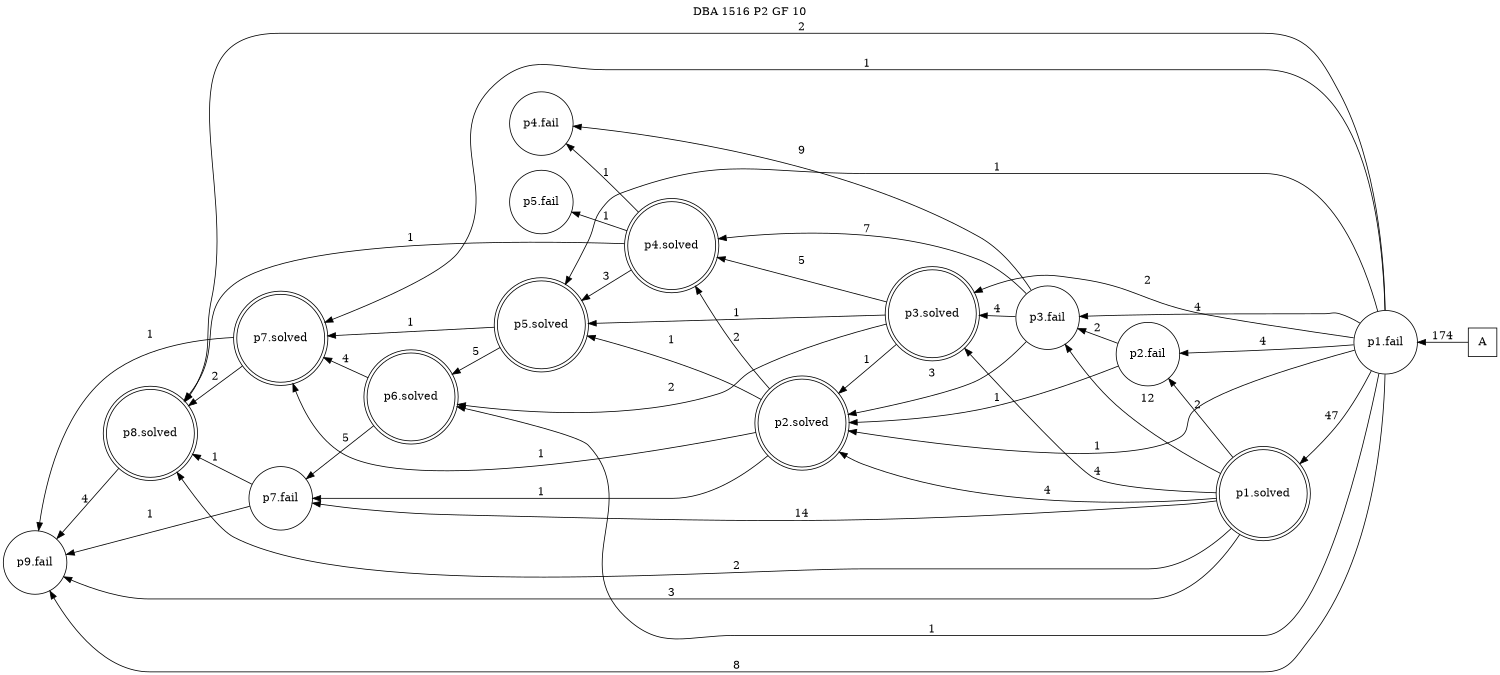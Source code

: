 digraph DBA_1516_P2_GF_10 {
labelloc="tl"
label= " DBA 1516 P2 GF 10 "
rankdir="RL";
graph [ size=" 10 , 10 !"]

"A" [shape="square" label="A"]
"p1.fail" [shape="circle" label="p1.fail"]
"p1.solved" [shape="doublecircle" label="p1.solved"]
"p2.fail" [shape="circle" label="p2.fail"]
"p3.fail" [shape="circle" label="p3.fail"]
"p4.fail" [shape="circle" label="p4.fail"]
"p2.solved" [shape="doublecircle" label="p2.solved"]
"p4.solved" [shape="doublecircle" label="p4.solved"]
"p5.fail" [shape="circle" label="p5.fail"]
"p3.solved" [shape="doublecircle" label="p3.solved"]
"p5.solved" [shape="doublecircle" label="p5.solved"]
"p6.solved" [shape="doublecircle" label="p6.solved"]
"p7.fail" [shape="circle" label="p7.fail"]
"p8.solved" [shape="doublecircle" label="p8.solved"]
"p9.fail" [shape="circle" label="p9.fail"]
"p7.solved" [shape="doublecircle" label="p7.solved"]
"A" -> "p1.fail" [ label=174]
"p1.fail" -> "p1.solved" [ label=47]
"p1.fail" -> "p2.fail" [ label=4]
"p1.fail" -> "p3.fail" [ label=4]
"p1.fail" -> "p2.solved" [ label=1]
"p1.fail" -> "p3.solved" [ label=2]
"p1.fail" -> "p5.solved" [ label=1]
"p1.fail" -> "p6.solved" [ label=1]
"p1.fail" -> "p8.solved" [ label=2]
"p1.fail" -> "p9.fail" [ label=8]
"p1.fail" -> "p7.solved" [ label=1]
"p1.solved" -> "p2.fail" [ label=2]
"p1.solved" -> "p3.fail" [ label=12]
"p1.solved" -> "p2.solved" [ label=4]
"p1.solved" -> "p3.solved" [ label=4]
"p1.solved" -> "p7.fail" [ label=14]
"p1.solved" -> "p8.solved" [ label=2]
"p1.solved" -> "p9.fail" [ label=3]
"p2.fail" -> "p3.fail" [ label=2]
"p2.fail" -> "p2.solved" [ label=1]
"p3.fail" -> "p4.fail" [ label=9]
"p3.fail" -> "p2.solved" [ label=3]
"p3.fail" -> "p4.solved" [ label=7]
"p3.fail" -> "p3.solved" [ label=4]
"p2.solved" -> "p4.solved" [ label=2]
"p2.solved" -> "p5.solved" [ label=1]
"p2.solved" -> "p7.fail" [ label=1]
"p2.solved" -> "p7.solved" [ label=1]
"p4.solved" -> "p4.fail" [ label=1]
"p4.solved" -> "p5.fail" [ label=1]
"p4.solved" -> "p5.solved" [ label=3]
"p4.solved" -> "p8.solved" [ label=1]
"p3.solved" -> "p2.solved" [ label=1]
"p3.solved" -> "p4.solved" [ label=5]
"p3.solved" -> "p5.solved" [ label=1]
"p3.solved" -> "p6.solved" [ label=2]
"p5.solved" -> "p6.solved" [ label=5]
"p5.solved" -> "p7.solved" [ label=1]
"p6.solved" -> "p7.fail" [ label=5]
"p6.solved" -> "p7.solved" [ label=4]
"p7.fail" -> "p8.solved" [ label=1]
"p7.fail" -> "p9.fail" [ label=1]
"p8.solved" -> "p9.fail" [ label=4]
"p7.solved" -> "p8.solved" [ label=2]
"p7.solved" -> "p9.fail" [ label=1]
}
